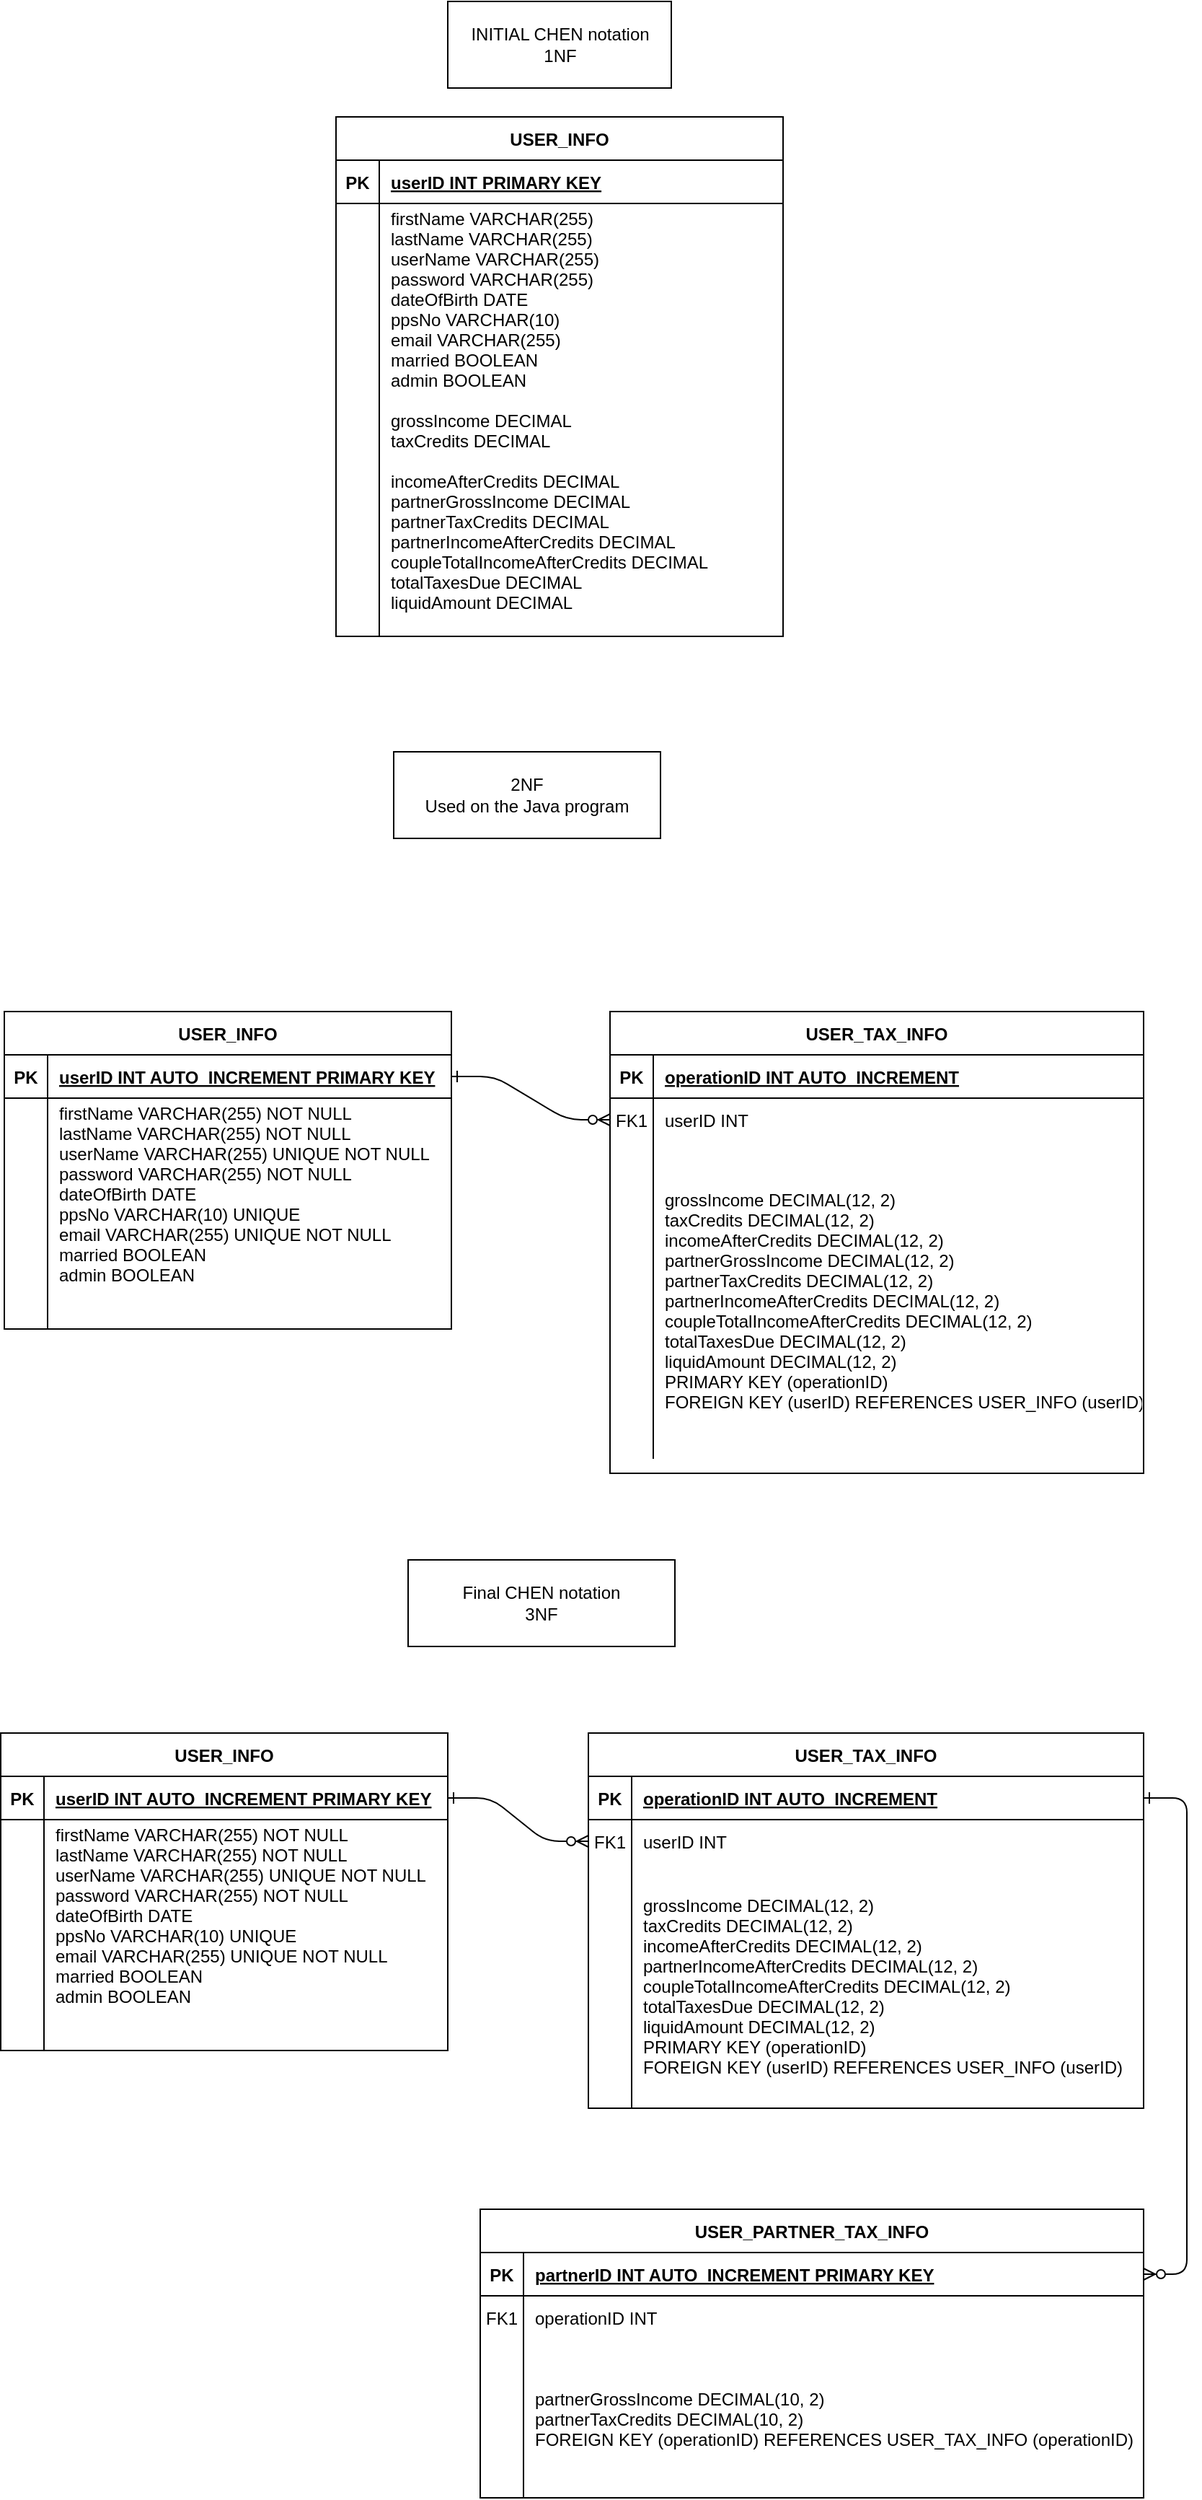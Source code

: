 <mxfile version="22.1.11" type="github">
  <diagram id="R2lEEEUBdFMjLlhIrx00" name="Page-1">
    <mxGraphModel dx="1032" dy="2230" grid="1" gridSize="10" guides="1" tooltips="1" connect="1" arrows="1" fold="1" page="1" pageScale="1" pageWidth="850" pageHeight="1100" math="0" shadow="0" extFonts="Permanent Marker^https://fonts.googleapis.com/css?family=Permanent+Marker">
      <root>
        <mxCell id="0" />
        <mxCell id="1" parent="0" />
        <mxCell id="C-vyLk0tnHw3VtMMgP7b-1" value="" style="edgeStyle=entityRelationEdgeStyle;endArrow=ERzeroToMany;startArrow=ERone;endFill=1;startFill=0;" parent="1" source="C-vyLk0tnHw3VtMMgP7b-24" target="C-vyLk0tnHw3VtMMgP7b-6" edge="1">
          <mxGeometry width="100" height="100" relative="1" as="geometry">
            <mxPoint x="340" y="720" as="sourcePoint" />
            <mxPoint x="440" y="620" as="targetPoint" />
          </mxGeometry>
        </mxCell>
        <mxCell id="C-vyLk0tnHw3VtMMgP7b-2" value="USER_TAX_INFO" style="shape=table;startSize=30;container=1;collapsible=1;childLayout=tableLayout;fixedRows=1;rowLines=0;fontStyle=1;align=center;resizeLast=1;" parent="1" vertex="1">
          <mxGeometry x="440" y="-160" width="370" height="320" as="geometry" />
        </mxCell>
        <mxCell id="C-vyLk0tnHw3VtMMgP7b-3" value="" style="shape=partialRectangle;collapsible=0;dropTarget=0;pointerEvents=0;fillColor=none;points=[[0,0.5],[1,0.5]];portConstraint=eastwest;top=0;left=0;right=0;bottom=1;" parent="C-vyLk0tnHw3VtMMgP7b-2" vertex="1">
          <mxGeometry y="30" width="370" height="30" as="geometry" />
        </mxCell>
        <mxCell id="C-vyLk0tnHw3VtMMgP7b-4" value="PK" style="shape=partialRectangle;overflow=hidden;connectable=0;fillColor=none;top=0;left=0;bottom=0;right=0;fontStyle=1;" parent="C-vyLk0tnHw3VtMMgP7b-3" vertex="1">
          <mxGeometry width="30" height="30" as="geometry">
            <mxRectangle width="30" height="30" as="alternateBounds" />
          </mxGeometry>
        </mxCell>
        <mxCell id="C-vyLk0tnHw3VtMMgP7b-5" value="operationID INT AUTO_INCREMENT " style="shape=partialRectangle;overflow=hidden;connectable=0;fillColor=none;top=0;left=0;bottom=0;right=0;align=left;spacingLeft=6;fontStyle=5;" parent="C-vyLk0tnHw3VtMMgP7b-3" vertex="1">
          <mxGeometry x="30" width="340" height="30" as="geometry">
            <mxRectangle width="340" height="30" as="alternateBounds" />
          </mxGeometry>
        </mxCell>
        <mxCell id="C-vyLk0tnHw3VtMMgP7b-6" value="" style="shape=partialRectangle;collapsible=0;dropTarget=0;pointerEvents=0;fillColor=none;points=[[0,0.5],[1,0.5]];portConstraint=eastwest;top=0;left=0;right=0;bottom=0;" parent="C-vyLk0tnHw3VtMMgP7b-2" vertex="1">
          <mxGeometry y="60" width="370" height="30" as="geometry" />
        </mxCell>
        <mxCell id="C-vyLk0tnHw3VtMMgP7b-7" value="FK1" style="shape=partialRectangle;overflow=hidden;connectable=0;fillColor=none;top=0;left=0;bottom=0;right=0;" parent="C-vyLk0tnHw3VtMMgP7b-6" vertex="1">
          <mxGeometry width="30" height="30" as="geometry">
            <mxRectangle width="30" height="30" as="alternateBounds" />
          </mxGeometry>
        </mxCell>
        <mxCell id="C-vyLk0tnHw3VtMMgP7b-8" value="userID INT" style="shape=partialRectangle;overflow=hidden;connectable=0;fillColor=none;top=0;left=0;bottom=0;right=0;align=left;spacingLeft=6;" parent="C-vyLk0tnHw3VtMMgP7b-6" vertex="1">
          <mxGeometry x="30" width="340" height="30" as="geometry">
            <mxRectangle width="340" height="30" as="alternateBounds" />
          </mxGeometry>
        </mxCell>
        <mxCell id="C-vyLk0tnHw3VtMMgP7b-9" value="" style="shape=partialRectangle;collapsible=0;dropTarget=0;pointerEvents=0;fillColor=none;points=[[0,0.5],[1,0.5]];portConstraint=eastwest;top=0;left=0;right=0;bottom=0;" parent="C-vyLk0tnHw3VtMMgP7b-2" vertex="1">
          <mxGeometry y="90" width="370" height="220" as="geometry" />
        </mxCell>
        <mxCell id="C-vyLk0tnHw3VtMMgP7b-10" value="" style="shape=partialRectangle;overflow=hidden;connectable=0;fillColor=none;top=0;left=0;bottom=0;right=0;" parent="C-vyLk0tnHw3VtMMgP7b-9" vertex="1">
          <mxGeometry width="30" height="220" as="geometry">
            <mxRectangle width="30" height="220" as="alternateBounds" />
          </mxGeometry>
        </mxCell>
        <mxCell id="C-vyLk0tnHw3VtMMgP7b-11" value="grossIncome DECIMAL(12, 2)&#xa;taxCredits DECIMAL(12, 2)&#xa;incomeAfterCredits DECIMAL(12, 2)&#xa;partnerGrossIncome DECIMAL(12, 2)&#xa;partnerTaxCredits DECIMAL(12, 2)&#xa;partnerIncomeAfterCredits DECIMAL(12, 2)&#xa;coupleTotalIncomeAfterCredits DECIMAL(12, 2)&#xa;totalTaxesDue DECIMAL(12, 2)&#xa;liquidAmount DECIMAL(12, 2)&#xa;PRIMARY KEY (operationID)&#xa;FOREIGN KEY (userID) REFERENCES USER_INFO (userID)" style="shape=partialRectangle;overflow=hidden;connectable=0;fillColor=none;top=0;left=0;bottom=0;right=0;align=left;spacingLeft=6;" parent="C-vyLk0tnHw3VtMMgP7b-9" vertex="1">
          <mxGeometry x="30" width="340" height="220" as="geometry">
            <mxRectangle width="340" height="220" as="alternateBounds" />
          </mxGeometry>
        </mxCell>
        <mxCell id="C-vyLk0tnHw3VtMMgP7b-23" value="USER_INFO" style="shape=table;startSize=30;container=1;collapsible=1;childLayout=tableLayout;fixedRows=1;rowLines=0;fontStyle=1;align=center;resizeLast=1;" parent="1" vertex="1">
          <mxGeometry x="20" y="-160" width="310" height="220" as="geometry" />
        </mxCell>
        <mxCell id="C-vyLk0tnHw3VtMMgP7b-24" value="" style="shape=partialRectangle;collapsible=0;dropTarget=0;pointerEvents=0;fillColor=none;points=[[0,0.5],[1,0.5]];portConstraint=eastwest;top=0;left=0;right=0;bottom=1;" parent="C-vyLk0tnHw3VtMMgP7b-23" vertex="1">
          <mxGeometry y="30" width="310" height="30" as="geometry" />
        </mxCell>
        <mxCell id="C-vyLk0tnHw3VtMMgP7b-25" value="PK" style="shape=partialRectangle;overflow=hidden;connectable=0;fillColor=none;top=0;left=0;bottom=0;right=0;fontStyle=1;" parent="C-vyLk0tnHw3VtMMgP7b-24" vertex="1">
          <mxGeometry width="30" height="30" as="geometry">
            <mxRectangle width="30" height="30" as="alternateBounds" />
          </mxGeometry>
        </mxCell>
        <mxCell id="C-vyLk0tnHw3VtMMgP7b-26" value="userID INT AUTO_INCREMENT PRIMARY KEY" style="shape=partialRectangle;overflow=hidden;connectable=0;fillColor=none;top=0;left=0;bottom=0;right=0;align=left;spacingLeft=6;fontStyle=5;" parent="C-vyLk0tnHw3VtMMgP7b-24" vertex="1">
          <mxGeometry x="30" width="280" height="30" as="geometry">
            <mxRectangle width="280" height="30" as="alternateBounds" />
          </mxGeometry>
        </mxCell>
        <mxCell id="C-vyLk0tnHw3VtMMgP7b-27" value="" style="shape=partialRectangle;collapsible=0;dropTarget=0;pointerEvents=0;fillColor=none;points=[[0,0.5],[1,0.5]];portConstraint=eastwest;top=0;left=0;right=0;bottom=0;" parent="C-vyLk0tnHw3VtMMgP7b-23" vertex="1">
          <mxGeometry y="60" width="310" height="160" as="geometry" />
        </mxCell>
        <mxCell id="C-vyLk0tnHw3VtMMgP7b-28" value="" style="shape=partialRectangle;overflow=hidden;connectable=0;fillColor=none;top=0;left=0;bottom=0;right=0;" parent="C-vyLk0tnHw3VtMMgP7b-27" vertex="1">
          <mxGeometry width="30" height="160" as="geometry">
            <mxRectangle width="30" height="160" as="alternateBounds" />
          </mxGeometry>
        </mxCell>
        <mxCell id="C-vyLk0tnHw3VtMMgP7b-29" value="firstName VARCHAR(255) NOT NULL&#xa;lastName VARCHAR(255) NOT NULL&#xa;userName VARCHAR(255) UNIQUE NOT NULL&#xa;password VARCHAR(255) NOT NULL&#xa;dateOfBirth DATE&#xa;ppsNo VARCHAR(10) UNIQUE&#xa;email VARCHAR(255) UNIQUE NOT NULL&#xa;married BOOLEAN&#xa;admin BOOLEAN&#xa;&#xa;" style="shape=partialRectangle;overflow=hidden;connectable=0;fillColor=none;top=0;left=0;bottom=0;right=0;align=left;spacingLeft=6;" parent="C-vyLk0tnHw3VtMMgP7b-27" vertex="1">
          <mxGeometry x="30" width="280" height="160" as="geometry">
            <mxRectangle width="280" height="160" as="alternateBounds" />
          </mxGeometry>
        </mxCell>
        <mxCell id="W0QEEeLjyXTuyP9DG2AP-1" value="INITIAL CHEN notation&lt;br&gt;1NF" style="rounded=0;whiteSpace=wrap;html=1;" parent="1" vertex="1">
          <mxGeometry x="327.5" y="-860" width="155" height="60" as="geometry" />
        </mxCell>
        <mxCell id="W0QEEeLjyXTuyP9DG2AP-2" value="USER_INFO" style="shape=table;startSize=30;container=1;collapsible=1;childLayout=tableLayout;fixedRows=1;rowLines=0;fontStyle=1;align=center;resizeLast=1;" parent="1" vertex="1">
          <mxGeometry x="250" y="-780" width="310" height="360" as="geometry" />
        </mxCell>
        <mxCell id="W0QEEeLjyXTuyP9DG2AP-3" value="" style="shape=partialRectangle;collapsible=0;dropTarget=0;pointerEvents=0;fillColor=none;points=[[0,0.5],[1,0.5]];portConstraint=eastwest;top=0;left=0;right=0;bottom=1;" parent="W0QEEeLjyXTuyP9DG2AP-2" vertex="1">
          <mxGeometry y="30" width="310" height="30" as="geometry" />
        </mxCell>
        <mxCell id="W0QEEeLjyXTuyP9DG2AP-4" value="PK" style="shape=partialRectangle;overflow=hidden;connectable=0;fillColor=none;top=0;left=0;bottom=0;right=0;fontStyle=1;" parent="W0QEEeLjyXTuyP9DG2AP-3" vertex="1">
          <mxGeometry width="30" height="30" as="geometry">
            <mxRectangle width="30" height="30" as="alternateBounds" />
          </mxGeometry>
        </mxCell>
        <mxCell id="W0QEEeLjyXTuyP9DG2AP-5" value="userID INT PRIMARY KEY" style="shape=partialRectangle;overflow=hidden;connectable=0;fillColor=none;top=0;left=0;bottom=0;right=0;align=left;spacingLeft=6;fontStyle=5;" parent="W0QEEeLjyXTuyP9DG2AP-3" vertex="1">
          <mxGeometry x="30" width="280" height="30" as="geometry">
            <mxRectangle width="280" height="30" as="alternateBounds" />
          </mxGeometry>
        </mxCell>
        <mxCell id="W0QEEeLjyXTuyP9DG2AP-6" value="" style="shape=partialRectangle;collapsible=0;dropTarget=0;pointerEvents=0;fillColor=none;points=[[0,0.5],[1,0.5]];portConstraint=eastwest;top=0;left=0;right=0;bottom=0;" parent="W0QEEeLjyXTuyP9DG2AP-2" vertex="1">
          <mxGeometry y="60" width="310" height="300" as="geometry" />
        </mxCell>
        <mxCell id="W0QEEeLjyXTuyP9DG2AP-7" value="" style="shape=partialRectangle;overflow=hidden;connectable=0;fillColor=none;top=0;left=0;bottom=0;right=0;" parent="W0QEEeLjyXTuyP9DG2AP-6" vertex="1">
          <mxGeometry width="30" height="300" as="geometry">
            <mxRectangle width="30" height="300" as="alternateBounds" />
          </mxGeometry>
        </mxCell>
        <mxCell id="W0QEEeLjyXTuyP9DG2AP-8" value="firstName VARCHAR(255)&#xa;lastName VARCHAR(255)&#xa;userName VARCHAR(255)&#xa;password VARCHAR(255) &#xa;dateOfBirth DATE&#xa;ppsNo VARCHAR(10)&#xa;email VARCHAR(255)&#xa;married BOOLEAN&#xa;admin BOOLEAN&#xa;&#xa;grossIncome DECIMAL&#xa;taxCredits DECIMAL&#xa;&#xa;incomeAfterCredits DECIMAL&#xa;partnerGrossIncome DECIMAL&#xa;partnerTaxCredits DECIMAL&#xa;partnerIncomeAfterCredits DECIMAL&#xa;coupleTotalIncomeAfterCredits DECIMAL&#xa;totalTaxesDue DECIMAL&#xa;liquidAmount DECIMAL&#xa;" style="shape=partialRectangle;overflow=hidden;connectable=0;fillColor=none;top=0;left=0;bottom=0;right=0;align=left;spacingLeft=6;" parent="W0QEEeLjyXTuyP9DG2AP-6" vertex="1">
          <mxGeometry x="30" width="280" height="300" as="geometry">
            <mxRectangle width="280" height="300" as="alternateBounds" />
          </mxGeometry>
        </mxCell>
        <mxCell id="W0QEEeLjyXTuyP9DG2AP-9" value="Final CHEN notation&lt;br&gt;3NF" style="rounded=0;whiteSpace=wrap;html=1;" parent="1" vertex="1">
          <mxGeometry x="300" y="220" width="185" height="60" as="geometry" />
        </mxCell>
        <mxCell id="tfDXDWBbFRygmXiPpcuY-1" value="USER_INFO" style="shape=table;startSize=30;container=1;collapsible=1;childLayout=tableLayout;fixedRows=1;rowLines=0;fontStyle=1;align=center;resizeLast=1;" vertex="1" parent="1">
          <mxGeometry x="17.5" y="340" width="310" height="220" as="geometry" />
        </mxCell>
        <mxCell id="tfDXDWBbFRygmXiPpcuY-2" value="" style="shape=partialRectangle;collapsible=0;dropTarget=0;pointerEvents=0;fillColor=none;points=[[0,0.5],[1,0.5]];portConstraint=eastwest;top=0;left=0;right=0;bottom=1;" vertex="1" parent="tfDXDWBbFRygmXiPpcuY-1">
          <mxGeometry y="30" width="310" height="30" as="geometry" />
        </mxCell>
        <mxCell id="tfDXDWBbFRygmXiPpcuY-3" value="PK" style="shape=partialRectangle;overflow=hidden;connectable=0;fillColor=none;top=0;left=0;bottom=0;right=0;fontStyle=1;" vertex="1" parent="tfDXDWBbFRygmXiPpcuY-2">
          <mxGeometry width="30" height="30" as="geometry">
            <mxRectangle width="30" height="30" as="alternateBounds" />
          </mxGeometry>
        </mxCell>
        <mxCell id="tfDXDWBbFRygmXiPpcuY-4" value="userID INT AUTO_INCREMENT PRIMARY KEY" style="shape=partialRectangle;overflow=hidden;connectable=0;fillColor=none;top=0;left=0;bottom=0;right=0;align=left;spacingLeft=6;fontStyle=5;" vertex="1" parent="tfDXDWBbFRygmXiPpcuY-2">
          <mxGeometry x="30" width="280" height="30" as="geometry">
            <mxRectangle width="280" height="30" as="alternateBounds" />
          </mxGeometry>
        </mxCell>
        <mxCell id="tfDXDWBbFRygmXiPpcuY-5" value="" style="shape=partialRectangle;collapsible=0;dropTarget=0;pointerEvents=0;fillColor=none;points=[[0,0.5],[1,0.5]];portConstraint=eastwest;top=0;left=0;right=0;bottom=0;" vertex="1" parent="tfDXDWBbFRygmXiPpcuY-1">
          <mxGeometry y="60" width="310" height="160" as="geometry" />
        </mxCell>
        <mxCell id="tfDXDWBbFRygmXiPpcuY-6" value="" style="shape=partialRectangle;overflow=hidden;connectable=0;fillColor=none;top=0;left=0;bottom=0;right=0;" vertex="1" parent="tfDXDWBbFRygmXiPpcuY-5">
          <mxGeometry width="30" height="160" as="geometry">
            <mxRectangle width="30" height="160" as="alternateBounds" />
          </mxGeometry>
        </mxCell>
        <mxCell id="tfDXDWBbFRygmXiPpcuY-7" value="firstName VARCHAR(255) NOT NULL&#xa;lastName VARCHAR(255) NOT NULL&#xa;userName VARCHAR(255) UNIQUE NOT NULL&#xa;password VARCHAR(255) NOT NULL&#xa;dateOfBirth DATE&#xa;ppsNo VARCHAR(10) UNIQUE&#xa;email VARCHAR(255) UNIQUE NOT NULL&#xa;married BOOLEAN&#xa;admin BOOLEAN&#xa;&#xa;" style="shape=partialRectangle;overflow=hidden;connectable=0;fillColor=none;top=0;left=0;bottom=0;right=0;align=left;spacingLeft=6;" vertex="1" parent="tfDXDWBbFRygmXiPpcuY-5">
          <mxGeometry x="30" width="280" height="160" as="geometry">
            <mxRectangle width="280" height="160" as="alternateBounds" />
          </mxGeometry>
        </mxCell>
        <mxCell id="tfDXDWBbFRygmXiPpcuY-8" value="2NF&lt;br&gt;Used on the Java program" style="rounded=0;whiteSpace=wrap;html=1;" vertex="1" parent="1">
          <mxGeometry x="290" y="-340" width="185" height="60" as="geometry" />
        </mxCell>
        <mxCell id="tfDXDWBbFRygmXiPpcuY-9" value="USER_TAX_INFO" style="shape=table;startSize=30;container=1;collapsible=1;childLayout=tableLayout;fixedRows=1;rowLines=0;fontStyle=1;align=center;resizeLast=1;" vertex="1" parent="1">
          <mxGeometry x="425" y="340" width="385" height="260" as="geometry" />
        </mxCell>
        <mxCell id="tfDXDWBbFRygmXiPpcuY-10" value="" style="shape=partialRectangle;collapsible=0;dropTarget=0;pointerEvents=0;fillColor=none;points=[[0,0.5],[1,0.5]];portConstraint=eastwest;top=0;left=0;right=0;bottom=1;" vertex="1" parent="tfDXDWBbFRygmXiPpcuY-9">
          <mxGeometry y="30" width="385" height="30" as="geometry" />
        </mxCell>
        <mxCell id="tfDXDWBbFRygmXiPpcuY-11" value="PK" style="shape=partialRectangle;overflow=hidden;connectable=0;fillColor=none;top=0;left=0;bottom=0;right=0;fontStyle=1;" vertex="1" parent="tfDXDWBbFRygmXiPpcuY-10">
          <mxGeometry width="30" height="30" as="geometry">
            <mxRectangle width="30" height="30" as="alternateBounds" />
          </mxGeometry>
        </mxCell>
        <mxCell id="tfDXDWBbFRygmXiPpcuY-12" value="operationID INT AUTO_INCREMENT " style="shape=partialRectangle;overflow=hidden;connectable=0;fillColor=none;top=0;left=0;bottom=0;right=0;align=left;spacingLeft=6;fontStyle=5;" vertex="1" parent="tfDXDWBbFRygmXiPpcuY-10">
          <mxGeometry x="30" width="355" height="30" as="geometry">
            <mxRectangle width="355" height="30" as="alternateBounds" />
          </mxGeometry>
        </mxCell>
        <mxCell id="tfDXDWBbFRygmXiPpcuY-13" value="" style="shape=partialRectangle;collapsible=0;dropTarget=0;pointerEvents=0;fillColor=none;points=[[0,0.5],[1,0.5]];portConstraint=eastwest;top=0;left=0;right=0;bottom=0;" vertex="1" parent="tfDXDWBbFRygmXiPpcuY-9">
          <mxGeometry y="60" width="385" height="30" as="geometry" />
        </mxCell>
        <mxCell id="tfDXDWBbFRygmXiPpcuY-14" value="FK1" style="shape=partialRectangle;overflow=hidden;connectable=0;fillColor=none;top=0;left=0;bottom=0;right=0;" vertex="1" parent="tfDXDWBbFRygmXiPpcuY-13">
          <mxGeometry width="30" height="30" as="geometry">
            <mxRectangle width="30" height="30" as="alternateBounds" />
          </mxGeometry>
        </mxCell>
        <mxCell id="tfDXDWBbFRygmXiPpcuY-15" value="userID INT" style="shape=partialRectangle;overflow=hidden;connectable=0;fillColor=none;top=0;left=0;bottom=0;right=0;align=left;spacingLeft=6;" vertex="1" parent="tfDXDWBbFRygmXiPpcuY-13">
          <mxGeometry x="30" width="355" height="30" as="geometry">
            <mxRectangle width="355" height="30" as="alternateBounds" />
          </mxGeometry>
        </mxCell>
        <mxCell id="tfDXDWBbFRygmXiPpcuY-16" value="" style="shape=partialRectangle;collapsible=0;dropTarget=0;pointerEvents=0;fillColor=none;points=[[0,0.5],[1,0.5]];portConstraint=eastwest;top=0;left=0;right=0;bottom=0;" vertex="1" parent="tfDXDWBbFRygmXiPpcuY-9">
          <mxGeometry y="90" width="385" height="170" as="geometry" />
        </mxCell>
        <mxCell id="tfDXDWBbFRygmXiPpcuY-17" value="" style="shape=partialRectangle;overflow=hidden;connectable=0;fillColor=none;top=0;left=0;bottom=0;right=0;" vertex="1" parent="tfDXDWBbFRygmXiPpcuY-16">
          <mxGeometry width="30" height="170" as="geometry">
            <mxRectangle width="30" height="170" as="alternateBounds" />
          </mxGeometry>
        </mxCell>
        <mxCell id="tfDXDWBbFRygmXiPpcuY-18" value="grossIncome DECIMAL(12, 2)&#xa;taxCredits DECIMAL(12, 2)&#xa;incomeAfterCredits DECIMAL(12, 2)&#xa;partnerIncomeAfterCredits DECIMAL(12, 2)&#xa;coupleTotalIncomeAfterCredits DECIMAL(12, 2)&#xa;totalTaxesDue DECIMAL(12, 2)&#xa;liquidAmount DECIMAL(12, 2)&#xa;PRIMARY KEY (operationID)&#xa;FOREIGN KEY (userID) REFERENCES USER_INFO (userID)" style="shape=partialRectangle;overflow=hidden;connectable=0;fillColor=none;top=0;left=0;bottom=0;right=0;align=left;spacingLeft=6;" vertex="1" parent="tfDXDWBbFRygmXiPpcuY-16">
          <mxGeometry x="30" width="355" height="170" as="geometry">
            <mxRectangle width="355" height="170" as="alternateBounds" />
          </mxGeometry>
        </mxCell>
        <mxCell id="tfDXDWBbFRygmXiPpcuY-19" value="USER_PARTNER_TAX_INFO" style="shape=table;startSize=30;container=1;collapsible=1;childLayout=tableLayout;fixedRows=1;rowLines=0;fontStyle=1;align=center;resizeLast=1;" vertex="1" parent="1">
          <mxGeometry x="350" y="670" width="460" height="200" as="geometry" />
        </mxCell>
        <mxCell id="tfDXDWBbFRygmXiPpcuY-20" value="" style="shape=partialRectangle;collapsible=0;dropTarget=0;pointerEvents=0;fillColor=none;points=[[0,0.5],[1,0.5]];portConstraint=eastwest;top=0;left=0;right=0;bottom=1;" vertex="1" parent="tfDXDWBbFRygmXiPpcuY-19">
          <mxGeometry y="30" width="460" height="30" as="geometry" />
        </mxCell>
        <mxCell id="tfDXDWBbFRygmXiPpcuY-21" value="PK" style="shape=partialRectangle;overflow=hidden;connectable=0;fillColor=none;top=0;left=0;bottom=0;right=0;fontStyle=1;" vertex="1" parent="tfDXDWBbFRygmXiPpcuY-20">
          <mxGeometry width="30" height="30" as="geometry">
            <mxRectangle width="30" height="30" as="alternateBounds" />
          </mxGeometry>
        </mxCell>
        <mxCell id="tfDXDWBbFRygmXiPpcuY-22" value="partnerID INT AUTO_INCREMENT PRIMARY KEY " style="shape=partialRectangle;overflow=hidden;connectable=0;fillColor=none;top=0;left=0;bottom=0;right=0;align=left;spacingLeft=6;fontStyle=5;" vertex="1" parent="tfDXDWBbFRygmXiPpcuY-20">
          <mxGeometry x="30" width="430" height="30" as="geometry">
            <mxRectangle width="430" height="30" as="alternateBounds" />
          </mxGeometry>
        </mxCell>
        <mxCell id="tfDXDWBbFRygmXiPpcuY-23" value="" style="shape=partialRectangle;collapsible=0;dropTarget=0;pointerEvents=0;fillColor=none;points=[[0,0.5],[1,0.5]];portConstraint=eastwest;top=0;left=0;right=0;bottom=0;" vertex="1" parent="tfDXDWBbFRygmXiPpcuY-19">
          <mxGeometry y="60" width="460" height="30" as="geometry" />
        </mxCell>
        <mxCell id="tfDXDWBbFRygmXiPpcuY-24" value="FK1" style="shape=partialRectangle;overflow=hidden;connectable=0;fillColor=none;top=0;left=0;bottom=0;right=0;" vertex="1" parent="tfDXDWBbFRygmXiPpcuY-23">
          <mxGeometry width="30" height="30" as="geometry">
            <mxRectangle width="30" height="30" as="alternateBounds" />
          </mxGeometry>
        </mxCell>
        <mxCell id="tfDXDWBbFRygmXiPpcuY-25" value="operationID INT" style="shape=partialRectangle;overflow=hidden;connectable=0;fillColor=none;top=0;left=0;bottom=0;right=0;align=left;spacingLeft=6;" vertex="1" parent="tfDXDWBbFRygmXiPpcuY-23">
          <mxGeometry x="30" width="430" height="30" as="geometry">
            <mxRectangle width="430" height="30" as="alternateBounds" />
          </mxGeometry>
        </mxCell>
        <mxCell id="tfDXDWBbFRygmXiPpcuY-26" value="" style="shape=partialRectangle;collapsible=0;dropTarget=0;pointerEvents=0;fillColor=none;points=[[0,0.5],[1,0.5]];portConstraint=eastwest;top=0;left=0;right=0;bottom=0;" vertex="1" parent="tfDXDWBbFRygmXiPpcuY-19">
          <mxGeometry y="90" width="460" height="110" as="geometry" />
        </mxCell>
        <mxCell id="tfDXDWBbFRygmXiPpcuY-27" value="" style="shape=partialRectangle;overflow=hidden;connectable=0;fillColor=none;top=0;left=0;bottom=0;right=0;" vertex="1" parent="tfDXDWBbFRygmXiPpcuY-26">
          <mxGeometry width="30" height="110" as="geometry">
            <mxRectangle width="30" height="110" as="alternateBounds" />
          </mxGeometry>
        </mxCell>
        <mxCell id="tfDXDWBbFRygmXiPpcuY-28" value="partnerGrossIncome DECIMAL(10, 2)&#xa;partnerTaxCredits DECIMAL(10, 2)&#xa;FOREIGN KEY (operationID) REFERENCES USER_TAX_INFO (operationID)" style="shape=partialRectangle;overflow=hidden;connectable=0;fillColor=none;top=0;left=0;bottom=0;right=0;align=left;spacingLeft=6;" vertex="1" parent="tfDXDWBbFRygmXiPpcuY-26">
          <mxGeometry x="30" width="430" height="110" as="geometry">
            <mxRectangle width="430" height="110" as="alternateBounds" />
          </mxGeometry>
        </mxCell>
        <mxCell id="tfDXDWBbFRygmXiPpcuY-31" value="" style="edgeStyle=entityRelationEdgeStyle;endArrow=ERzeroToMany;startArrow=ERone;endFill=1;startFill=0;exitX=1;exitY=0.5;exitDx=0;exitDy=0;entryX=0;entryY=0.5;entryDx=0;entryDy=0;" edge="1" parent="1" source="tfDXDWBbFRygmXiPpcuY-2" target="tfDXDWBbFRygmXiPpcuY-13">
          <mxGeometry width="100" height="100" relative="1" as="geometry">
            <mxPoint x="315" y="435" as="sourcePoint" />
            <mxPoint x="425" y="465" as="targetPoint" />
          </mxGeometry>
        </mxCell>
        <mxCell id="tfDXDWBbFRygmXiPpcuY-35" value="" style="edgeStyle=elbowEdgeStyle;endArrow=ERzeroToMany;startArrow=ERone;endFill=1;startFill=0;entryX=1;entryY=0.5;entryDx=0;entryDy=0;exitX=1;exitY=0.5;exitDx=0;exitDy=0;" edge="1" parent="1" source="tfDXDWBbFRygmXiPpcuY-10" target="tfDXDWBbFRygmXiPpcuY-20">
          <mxGeometry width="100" height="100" relative="1" as="geometry">
            <mxPoint x="822.5" y="620" as="sourcePoint" />
            <mxPoint x="550" y="970" as="targetPoint" />
            <Array as="points">
              <mxPoint x="840" y="550" />
            </Array>
          </mxGeometry>
        </mxCell>
      </root>
    </mxGraphModel>
  </diagram>
</mxfile>
